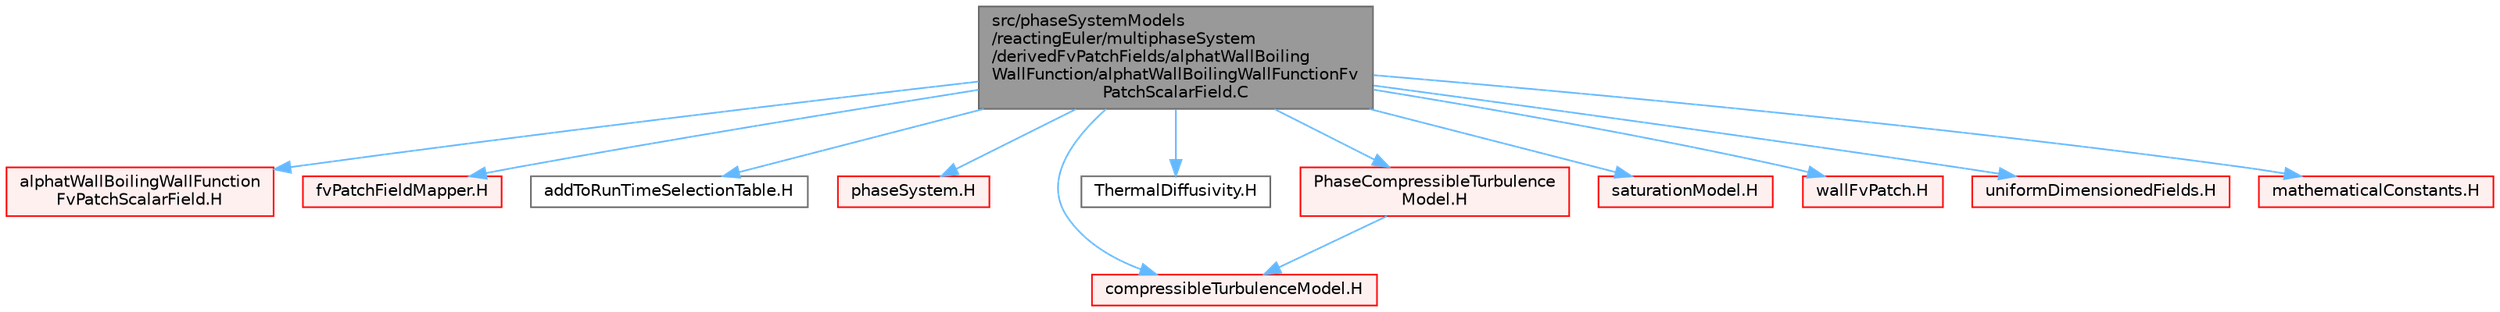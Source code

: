 digraph "src/phaseSystemModels/reactingEuler/multiphaseSystem/derivedFvPatchFields/alphatWallBoilingWallFunction/alphatWallBoilingWallFunctionFvPatchScalarField.C"
{
 // LATEX_PDF_SIZE
  bgcolor="transparent";
  edge [fontname=Helvetica,fontsize=10,labelfontname=Helvetica,labelfontsize=10];
  node [fontname=Helvetica,fontsize=10,shape=box,height=0.2,width=0.4];
  Node1 [id="Node000001",label="src/phaseSystemModels\l/reactingEuler/multiphaseSystem\l/derivedFvPatchFields/alphatWallBoiling\lWallFunction/alphatWallBoilingWallFunctionFv\lPatchScalarField.C",height=0.2,width=0.4,color="gray40", fillcolor="grey60", style="filled", fontcolor="black",tooltip=" "];
  Node1 -> Node2 [id="edge1_Node000001_Node000002",color="steelblue1",style="solid",tooltip=" "];
  Node2 [id="Node000002",label="alphatWallBoilingWallFunction\lFvPatchScalarField.H",height=0.2,width=0.4,color="red", fillcolor="#FFF0F0", style="filled",URL="$alphatWallBoilingWallFunctionFvPatchScalarField_8H.html",tooltip=" "];
  Node1 -> Node399 [id="edge2_Node000001_Node000399",color="steelblue1",style="solid",tooltip=" "];
  Node399 [id="Node000399",label="fvPatchFieldMapper.H",height=0.2,width=0.4,color="red", fillcolor="#FFF0F0", style="filled",URL="$fvPatchFieldMapper_8H.html",tooltip=" "];
  Node1 -> Node400 [id="edge3_Node000001_Node000400",color="steelblue1",style="solid",tooltip=" "];
  Node400 [id="Node000400",label="addToRunTimeSelectionTable.H",height=0.2,width=0.4,color="grey40", fillcolor="white", style="filled",URL="$addToRunTimeSelectionTable_8H.html",tooltip="Macros for easy insertion into run-time selection tables."];
  Node1 -> Node401 [id="edge4_Node000001_Node000401",color="steelblue1",style="solid",tooltip=" "];
  Node401 [id="Node000401",label="phaseSystem.H",height=0.2,width=0.4,color="red", fillcolor="#FFF0F0", style="filled",URL="$phaseSystem_8H.html",tooltip=" "];
  Node1 -> Node432 [id="edge5_Node000001_Node000432",color="steelblue1",style="solid",tooltip=" "];
  Node432 [id="Node000432",label="compressibleTurbulenceModel.H",height=0.2,width=0.4,color="red", fillcolor="#FFF0F0", style="filled",URL="$compressibleTurbulenceModel_8H.html",tooltip=" "];
  Node1 -> Node435 [id="edge6_Node000001_Node000435",color="steelblue1",style="solid",tooltip=" "];
  Node435 [id="Node000435",label="ThermalDiffusivity.H",height=0.2,width=0.4,color="grey40", fillcolor="white", style="filled",URL="$ThermalDiffusivity_8H.html",tooltip=" "];
  Node1 -> Node436 [id="edge7_Node000001_Node000436",color="steelblue1",style="solid",tooltip=" "];
  Node436 [id="Node000436",label="PhaseCompressibleTurbulence\lModel.H",height=0.2,width=0.4,color="red", fillcolor="#FFF0F0", style="filled",URL="$PhaseCompressibleTurbulenceModel_8H.html",tooltip=" "];
  Node436 -> Node432 [id="edge8_Node000436_Node000432",color="steelblue1",style="solid",tooltip=" "];
  Node1 -> Node438 [id="edge9_Node000001_Node000438",color="steelblue1",style="solid",tooltip=" "];
  Node438 [id="Node000438",label="saturationModel.H",height=0.2,width=0.4,color="red", fillcolor="#FFF0F0", style="filled",URL="$saturationModel_8H.html",tooltip=" "];
  Node1 -> Node439 [id="edge10_Node000001_Node000439",color="steelblue1",style="solid",tooltip=" "];
  Node439 [id="Node000439",label="wallFvPatch.H",height=0.2,width=0.4,color="red", fillcolor="#FFF0F0", style="filled",URL="$wallFvPatch_8H.html",tooltip=" "];
  Node1 -> Node441 [id="edge11_Node000001_Node000441",color="steelblue1",style="solid",tooltip=" "];
  Node441 [id="Node000441",label="uniformDimensionedFields.H",height=0.2,width=0.4,color="red", fillcolor="#FFF0F0", style="filled",URL="$uniformDimensionedFields_8H.html",tooltip="Various UniformDimensionedField types."];
  Node1 -> Node444 [id="edge12_Node000001_Node000444",color="steelblue1",style="solid",tooltip=" "];
  Node444 [id="Node000444",label="mathematicalConstants.H",height=0.2,width=0.4,color="red", fillcolor="#FFF0F0", style="filled",URL="$mathematicalConstants_8H.html",tooltip=" "];
}
